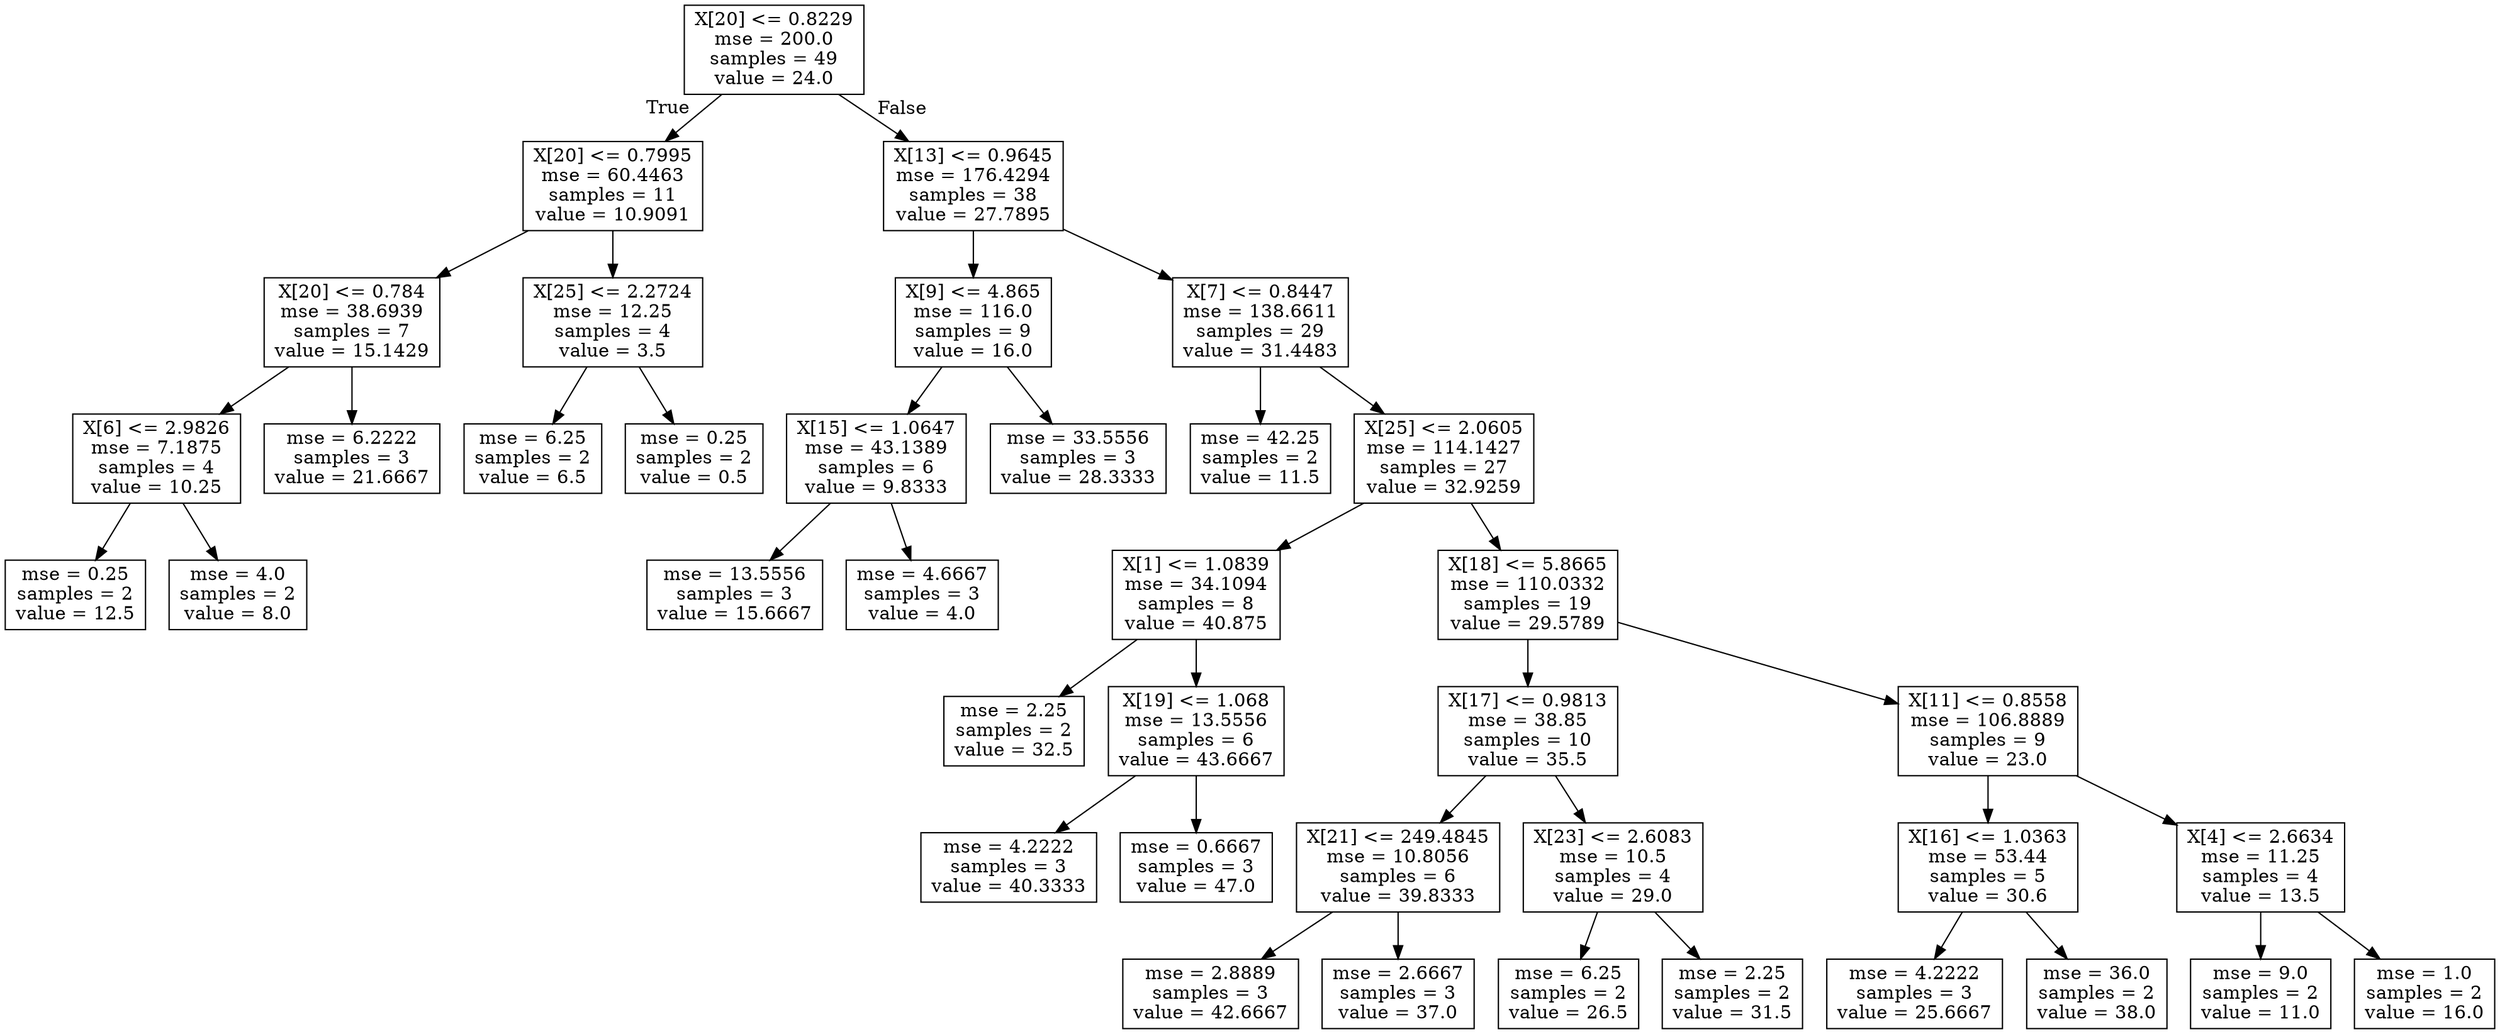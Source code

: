 digraph Tree {
node [shape=box] ;
0 [label="X[20] <= 0.8229\nmse = 200.0\nsamples = 49\nvalue = 24.0"] ;
1 [label="X[20] <= 0.7995\nmse = 60.4463\nsamples = 11\nvalue = 10.9091"] ;
0 -> 1 [labeldistance=2.5, labelangle=45, headlabel="True"] ;
2 [label="X[20] <= 0.784\nmse = 38.6939\nsamples = 7\nvalue = 15.1429"] ;
1 -> 2 ;
3 [label="X[6] <= 2.9826\nmse = 7.1875\nsamples = 4\nvalue = 10.25"] ;
2 -> 3 ;
4 [label="mse = 0.25\nsamples = 2\nvalue = 12.5"] ;
3 -> 4 ;
5 [label="mse = 4.0\nsamples = 2\nvalue = 8.0"] ;
3 -> 5 ;
6 [label="mse = 6.2222\nsamples = 3\nvalue = 21.6667"] ;
2 -> 6 ;
7 [label="X[25] <= 2.2724\nmse = 12.25\nsamples = 4\nvalue = 3.5"] ;
1 -> 7 ;
8 [label="mse = 6.25\nsamples = 2\nvalue = 6.5"] ;
7 -> 8 ;
9 [label="mse = 0.25\nsamples = 2\nvalue = 0.5"] ;
7 -> 9 ;
10 [label="X[13] <= 0.9645\nmse = 176.4294\nsamples = 38\nvalue = 27.7895"] ;
0 -> 10 [labeldistance=2.5, labelangle=-45, headlabel="False"] ;
11 [label="X[9] <= 4.865\nmse = 116.0\nsamples = 9\nvalue = 16.0"] ;
10 -> 11 ;
12 [label="X[15] <= 1.0647\nmse = 43.1389\nsamples = 6\nvalue = 9.8333"] ;
11 -> 12 ;
13 [label="mse = 13.5556\nsamples = 3\nvalue = 15.6667"] ;
12 -> 13 ;
14 [label="mse = 4.6667\nsamples = 3\nvalue = 4.0"] ;
12 -> 14 ;
15 [label="mse = 33.5556\nsamples = 3\nvalue = 28.3333"] ;
11 -> 15 ;
16 [label="X[7] <= 0.8447\nmse = 138.6611\nsamples = 29\nvalue = 31.4483"] ;
10 -> 16 ;
17 [label="mse = 42.25\nsamples = 2\nvalue = 11.5"] ;
16 -> 17 ;
18 [label="X[25] <= 2.0605\nmse = 114.1427\nsamples = 27\nvalue = 32.9259"] ;
16 -> 18 ;
19 [label="X[1] <= 1.0839\nmse = 34.1094\nsamples = 8\nvalue = 40.875"] ;
18 -> 19 ;
20 [label="mse = 2.25\nsamples = 2\nvalue = 32.5"] ;
19 -> 20 ;
21 [label="X[19] <= 1.068\nmse = 13.5556\nsamples = 6\nvalue = 43.6667"] ;
19 -> 21 ;
22 [label="mse = 4.2222\nsamples = 3\nvalue = 40.3333"] ;
21 -> 22 ;
23 [label="mse = 0.6667\nsamples = 3\nvalue = 47.0"] ;
21 -> 23 ;
24 [label="X[18] <= 5.8665\nmse = 110.0332\nsamples = 19\nvalue = 29.5789"] ;
18 -> 24 ;
25 [label="X[17] <= 0.9813\nmse = 38.85\nsamples = 10\nvalue = 35.5"] ;
24 -> 25 ;
26 [label="X[21] <= 249.4845\nmse = 10.8056\nsamples = 6\nvalue = 39.8333"] ;
25 -> 26 ;
27 [label="mse = 2.8889\nsamples = 3\nvalue = 42.6667"] ;
26 -> 27 ;
28 [label="mse = 2.6667\nsamples = 3\nvalue = 37.0"] ;
26 -> 28 ;
29 [label="X[23] <= 2.6083\nmse = 10.5\nsamples = 4\nvalue = 29.0"] ;
25 -> 29 ;
30 [label="mse = 6.25\nsamples = 2\nvalue = 26.5"] ;
29 -> 30 ;
31 [label="mse = 2.25\nsamples = 2\nvalue = 31.5"] ;
29 -> 31 ;
32 [label="X[11] <= 0.8558\nmse = 106.8889\nsamples = 9\nvalue = 23.0"] ;
24 -> 32 ;
33 [label="X[16] <= 1.0363\nmse = 53.44\nsamples = 5\nvalue = 30.6"] ;
32 -> 33 ;
34 [label="mse = 4.2222\nsamples = 3\nvalue = 25.6667"] ;
33 -> 34 ;
35 [label="mse = 36.0\nsamples = 2\nvalue = 38.0"] ;
33 -> 35 ;
36 [label="X[4] <= 2.6634\nmse = 11.25\nsamples = 4\nvalue = 13.5"] ;
32 -> 36 ;
37 [label="mse = 9.0\nsamples = 2\nvalue = 11.0"] ;
36 -> 37 ;
38 [label="mse = 1.0\nsamples = 2\nvalue = 16.0"] ;
36 -> 38 ;
}